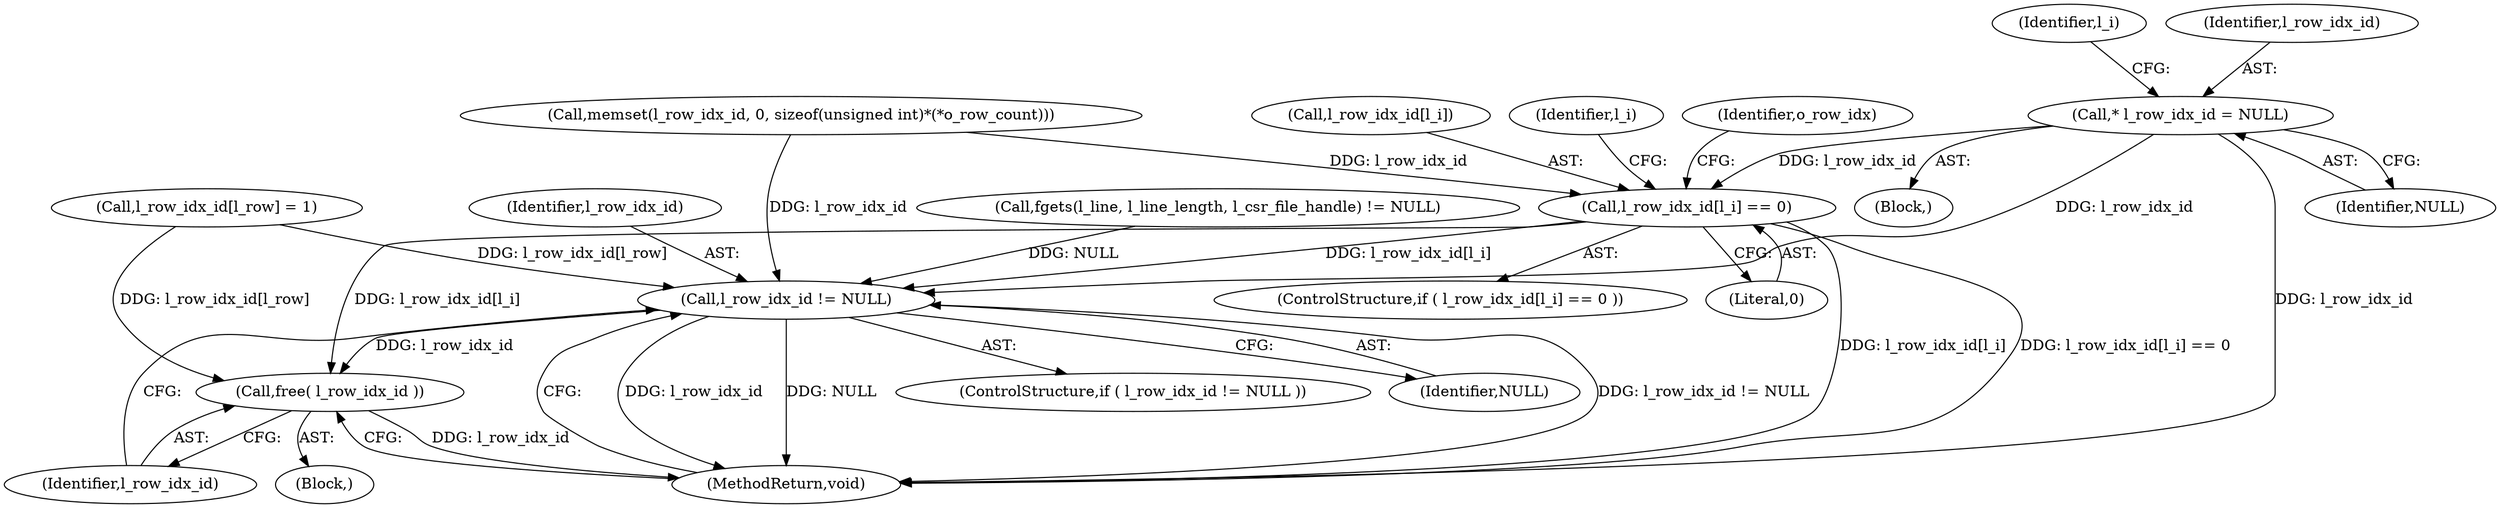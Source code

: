 digraph "0_libxsmm_151481489192e6d1997f8bde52c5c425ea41741d@pointer" {
"1000137" [label="(Call,* l_row_idx_id = NULL)"];
"1000421" [label="(Call,l_row_idx_id[l_i] == 0)"];
"1000439" [label="(Call,l_row_idx_id != NULL)"];
"1000443" [label="(Call,free( l_row_idx_id ))"];
"1000159" [label="(Call,fgets(l_line, l_line_length, l_csr_file_handle) != NULL)"];
"1000430" [label="(Identifier,o_row_idx)"];
"1000139" [label="(Identifier,NULL)"];
"1000384" [label="(Call,l_row_idx_id[l_row] = 1)"];
"1000422" [label="(Call,l_row_idx_id[l_i])"];
"1000418" [label="(Identifier,l_i)"];
"1000137" [label="(Call,* l_row_idx_id = NULL)"];
"1000420" [label="(ControlStructure,if ( l_row_idx_id[l_i] == 0 ))"];
"1000425" [label="(Literal,0)"];
"1000445" [label="(MethodReturn,void)"];
"1000442" [label="(Block,)"];
"1000438" [label="(ControlStructure,if ( l_row_idx_id != NULL ))"];
"1000444" [label="(Identifier,l_row_idx_id)"];
"1000142" [label="(Identifier,l_i)"];
"1000439" [label="(Call,l_row_idx_id != NULL)"];
"1000440" [label="(Identifier,l_row_idx_id)"];
"1000443" [label="(Call,free( l_row_idx_id ))"];
"1000299" [label="(Call,memset(l_row_idx_id, 0, sizeof(unsigned int)*(*o_row_count)))"];
"1000125" [label="(Block,)"];
"1000441" [label="(Identifier,NULL)"];
"1000421" [label="(Call,l_row_idx_id[l_i] == 0)"];
"1000138" [label="(Identifier,l_row_idx_id)"];
"1000137" -> "1000125"  [label="AST: "];
"1000137" -> "1000139"  [label="CFG: "];
"1000138" -> "1000137"  [label="AST: "];
"1000139" -> "1000137"  [label="AST: "];
"1000142" -> "1000137"  [label="CFG: "];
"1000137" -> "1000445"  [label="DDG: l_row_idx_id"];
"1000137" -> "1000421"  [label="DDG: l_row_idx_id"];
"1000137" -> "1000439"  [label="DDG: l_row_idx_id"];
"1000421" -> "1000420"  [label="AST: "];
"1000421" -> "1000425"  [label="CFG: "];
"1000422" -> "1000421"  [label="AST: "];
"1000425" -> "1000421"  [label="AST: "];
"1000430" -> "1000421"  [label="CFG: "];
"1000418" -> "1000421"  [label="CFG: "];
"1000421" -> "1000445"  [label="DDG: l_row_idx_id[l_i]"];
"1000421" -> "1000445"  [label="DDG: l_row_idx_id[l_i] == 0"];
"1000299" -> "1000421"  [label="DDG: l_row_idx_id"];
"1000421" -> "1000439"  [label="DDG: l_row_idx_id[l_i]"];
"1000421" -> "1000443"  [label="DDG: l_row_idx_id[l_i]"];
"1000439" -> "1000438"  [label="AST: "];
"1000439" -> "1000441"  [label="CFG: "];
"1000440" -> "1000439"  [label="AST: "];
"1000441" -> "1000439"  [label="AST: "];
"1000444" -> "1000439"  [label="CFG: "];
"1000445" -> "1000439"  [label="CFG: "];
"1000439" -> "1000445"  [label="DDG: l_row_idx_id"];
"1000439" -> "1000445"  [label="DDG: NULL"];
"1000439" -> "1000445"  [label="DDG: l_row_idx_id != NULL"];
"1000299" -> "1000439"  [label="DDG: l_row_idx_id"];
"1000384" -> "1000439"  [label="DDG: l_row_idx_id[l_row]"];
"1000159" -> "1000439"  [label="DDG: NULL"];
"1000439" -> "1000443"  [label="DDG: l_row_idx_id"];
"1000443" -> "1000442"  [label="AST: "];
"1000443" -> "1000444"  [label="CFG: "];
"1000444" -> "1000443"  [label="AST: "];
"1000445" -> "1000443"  [label="CFG: "];
"1000443" -> "1000445"  [label="DDG: l_row_idx_id"];
"1000384" -> "1000443"  [label="DDG: l_row_idx_id[l_row]"];
}
